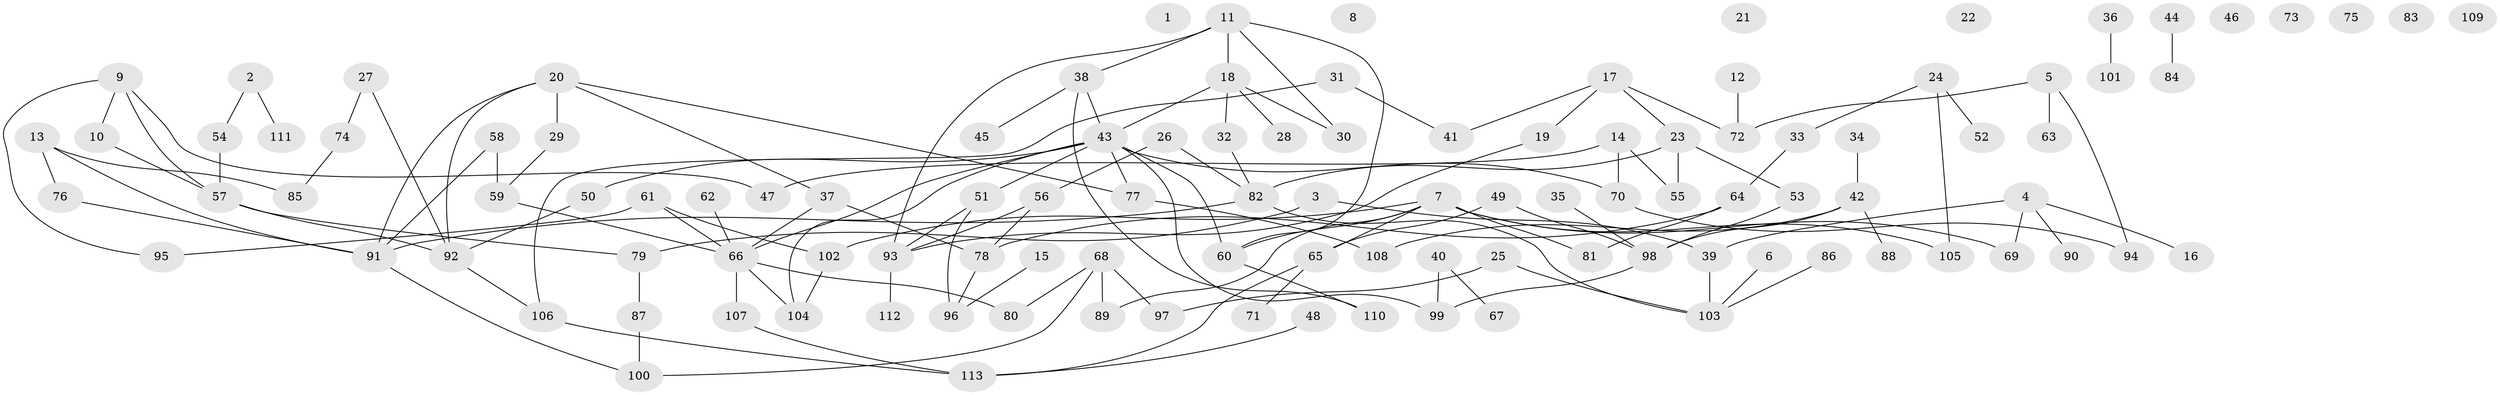 // coarse degree distribution, {0: 0.11392405063291139, 1: 0.22784810126582278, 4: 0.08860759493670886, 2: 0.26582278481012656, 3: 0.16455696202531644, 12: 0.012658227848101266, 5: 0.0759493670886076, 10: 0.012658227848101266, 6: 0.012658227848101266, 9: 0.012658227848101266, 8: 0.012658227848101266}
// Generated by graph-tools (version 1.1) at 2025/16/03/04/25 18:16:28]
// undirected, 113 vertices, 139 edges
graph export_dot {
graph [start="1"]
  node [color=gray90,style=filled];
  1;
  2;
  3;
  4;
  5;
  6;
  7;
  8;
  9;
  10;
  11;
  12;
  13;
  14;
  15;
  16;
  17;
  18;
  19;
  20;
  21;
  22;
  23;
  24;
  25;
  26;
  27;
  28;
  29;
  30;
  31;
  32;
  33;
  34;
  35;
  36;
  37;
  38;
  39;
  40;
  41;
  42;
  43;
  44;
  45;
  46;
  47;
  48;
  49;
  50;
  51;
  52;
  53;
  54;
  55;
  56;
  57;
  58;
  59;
  60;
  61;
  62;
  63;
  64;
  65;
  66;
  67;
  68;
  69;
  70;
  71;
  72;
  73;
  74;
  75;
  76;
  77;
  78;
  79;
  80;
  81;
  82;
  83;
  84;
  85;
  86;
  87;
  88;
  89;
  90;
  91;
  92;
  93;
  94;
  95;
  96;
  97;
  98;
  99;
  100;
  101;
  102;
  103;
  104;
  105;
  106;
  107;
  108;
  109;
  110;
  111;
  112;
  113;
  2 -- 54;
  2 -- 111;
  3 -- 39;
  3 -- 79;
  4 -- 16;
  4 -- 39;
  4 -- 69;
  4 -- 90;
  5 -- 63;
  5 -- 72;
  5 -- 94;
  6 -- 103;
  7 -- 60;
  7 -- 65;
  7 -- 69;
  7 -- 81;
  7 -- 89;
  7 -- 102;
  7 -- 105;
  9 -- 10;
  9 -- 47;
  9 -- 57;
  9 -- 95;
  10 -- 57;
  11 -- 18;
  11 -- 30;
  11 -- 38;
  11 -- 60;
  11 -- 93;
  12 -- 72;
  13 -- 76;
  13 -- 85;
  13 -- 91;
  14 -- 47;
  14 -- 55;
  14 -- 70;
  15 -- 96;
  17 -- 19;
  17 -- 23;
  17 -- 41;
  17 -- 72;
  18 -- 28;
  18 -- 30;
  18 -- 32;
  18 -- 43;
  19 -- 93;
  20 -- 29;
  20 -- 37;
  20 -- 77;
  20 -- 91;
  20 -- 92;
  23 -- 53;
  23 -- 55;
  23 -- 82;
  24 -- 33;
  24 -- 52;
  24 -- 105;
  25 -- 97;
  25 -- 103;
  26 -- 56;
  26 -- 82;
  27 -- 74;
  27 -- 92;
  29 -- 59;
  31 -- 41;
  31 -- 106;
  32 -- 82;
  33 -- 64;
  34 -- 42;
  35 -- 98;
  36 -- 101;
  37 -- 66;
  37 -- 78;
  38 -- 43;
  38 -- 45;
  38 -- 110;
  39 -- 103;
  40 -- 67;
  40 -- 99;
  42 -- 88;
  42 -- 98;
  42 -- 108;
  43 -- 50;
  43 -- 51;
  43 -- 60;
  43 -- 66;
  43 -- 70;
  43 -- 77;
  43 -- 99;
  43 -- 104;
  44 -- 84;
  48 -- 113;
  49 -- 65;
  49 -- 98;
  50 -- 92;
  51 -- 93;
  51 -- 96;
  53 -- 98;
  54 -- 57;
  56 -- 78;
  56 -- 93;
  57 -- 79;
  57 -- 92;
  58 -- 59;
  58 -- 91;
  59 -- 66;
  60 -- 110;
  61 -- 66;
  61 -- 95;
  61 -- 102;
  62 -- 66;
  64 -- 78;
  64 -- 81;
  65 -- 71;
  65 -- 113;
  66 -- 80;
  66 -- 104;
  66 -- 107;
  68 -- 80;
  68 -- 89;
  68 -- 97;
  68 -- 100;
  70 -- 94;
  74 -- 85;
  76 -- 91;
  77 -- 108;
  78 -- 96;
  79 -- 87;
  82 -- 91;
  82 -- 103;
  86 -- 103;
  87 -- 100;
  91 -- 100;
  92 -- 106;
  93 -- 112;
  98 -- 99;
  102 -- 104;
  106 -- 113;
  107 -- 113;
}

